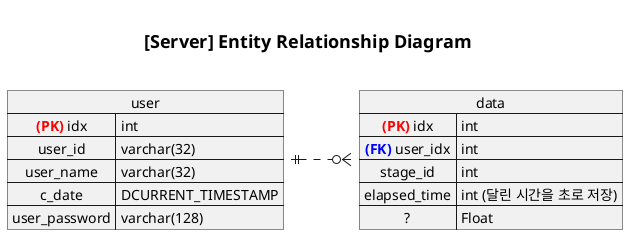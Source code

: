 @startuml er-diagram

' https://raw.githubusercontent.com/GC211MP/API/main/documents/erd.puml

left to right direction

title

=[Server] Entity Relationship Diagram

end title

map user {
    <color:red>**(PK)**</color> idx => int
    user_id => varchar(32)
    user_name => varchar(32)
    c_date => DCURRENT_TIMESTAMP
    user_password => varchar(128)
}

map data {
    <color:red>**(PK)**</color> idx => int
    <color:blue>**(FK)**</color> user_idx => int
    stage_id => int
    elapsed_time => int (달린 시간을 초로 저장)
    ? => Float
}

' select * from (select id, name from user) as tmp1
'   join data as data on tmp1.id == data.id;

user ||..o{ data

@enduml
